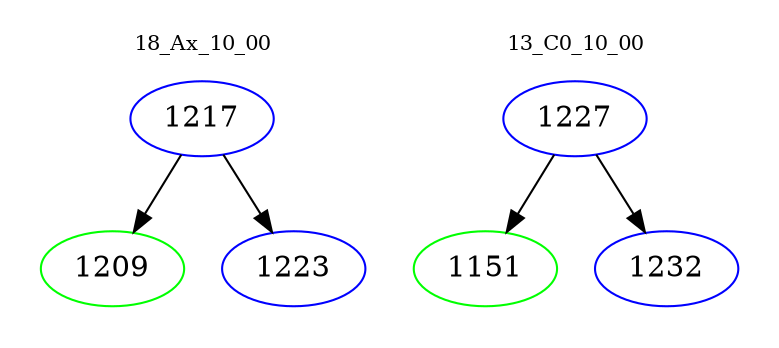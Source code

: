 digraph{
subgraph cluster_0 {
color = white
label = "18_Ax_10_00";
fontsize=10;
T0_1217 [label="1217", color="blue"]
T0_1217 -> T0_1209 [color="black"]
T0_1209 [label="1209", color="green"]
T0_1217 -> T0_1223 [color="black"]
T0_1223 [label="1223", color="blue"]
}
subgraph cluster_1 {
color = white
label = "13_C0_10_00";
fontsize=10;
T1_1227 [label="1227", color="blue"]
T1_1227 -> T1_1151 [color="black"]
T1_1151 [label="1151", color="green"]
T1_1227 -> T1_1232 [color="black"]
T1_1232 [label="1232", color="blue"]
}
}
